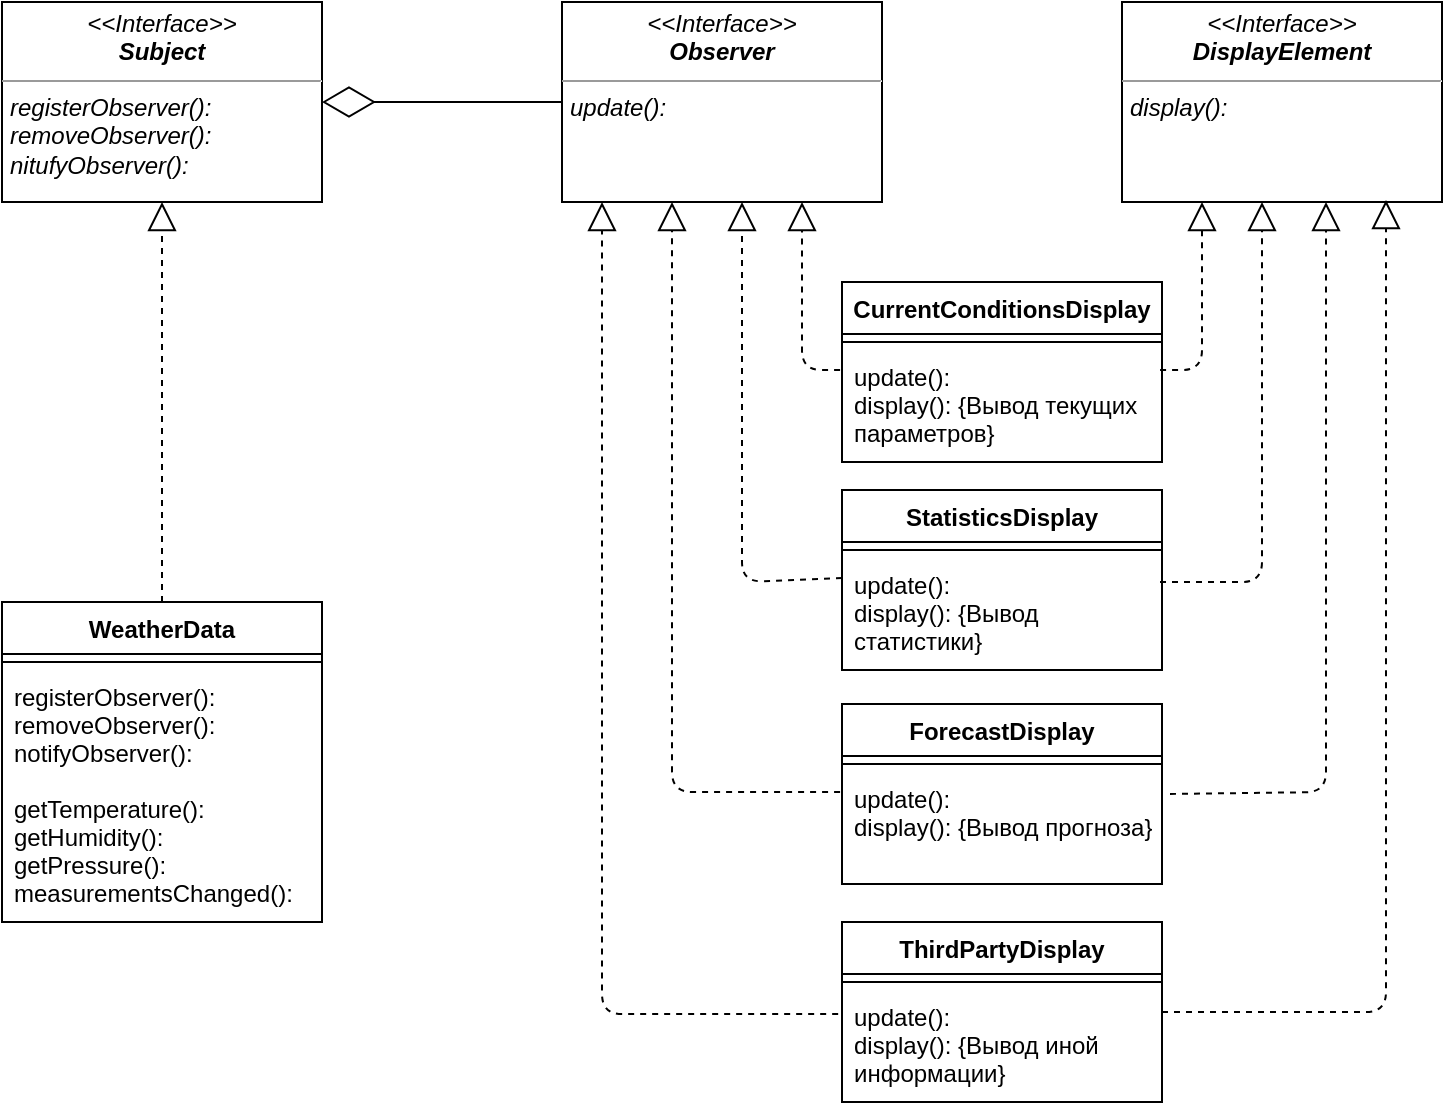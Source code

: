 <mxfile version="11.0.5" type="github"><diagram id="Im0hN4s91Ue4VrRXQH49" name="Page-1"><mxGraphModel dx="460" dy="793" grid="1" gridSize="10" guides="1" tooltips="1" connect="1" arrows="1" fold="1" page="1" pageScale="1" pageWidth="827" pageHeight="1169" math="0" shadow="0"><root><mxCell id="0"/><mxCell id="1" parent="0"/><mxCell id="SD8tj3Her-AM9PMI1ePa-1" value="WeatherData" style="swimlane;fontStyle=1;align=center;verticalAlign=top;childLayout=stackLayout;horizontal=1;startSize=26;horizontalStack=0;resizeParent=1;resizeParentMax=0;resizeLast=0;collapsible=1;marginBottom=0;" vertex="1" parent="1"><mxGeometry x="80" y="440" width="160" height="160" as="geometry"/></mxCell><mxCell id="SD8tj3Her-AM9PMI1ePa-3" value="" style="line;strokeWidth=1;fillColor=none;align=left;verticalAlign=middle;spacingTop=-1;spacingLeft=3;spacingRight=3;rotatable=0;labelPosition=right;points=[];portConstraint=eastwest;" vertex="1" parent="SD8tj3Her-AM9PMI1ePa-1"><mxGeometry y="26" width="160" height="8" as="geometry"/></mxCell><mxCell id="SD8tj3Her-AM9PMI1ePa-4" value="registerObserver():&#10;removeObserver():&#10;notifyObserver():&#10;&#10;getTemperature():&#10;getHumidity():&#10;getPressure():&#10;measurementsChanged():" style="text;strokeColor=none;fillColor=none;align=left;verticalAlign=top;spacingLeft=4;spacingRight=4;overflow=hidden;rotatable=0;points=[[0,0.5],[1,0.5]];portConstraint=eastwest;" vertex="1" parent="SD8tj3Her-AM9PMI1ePa-1"><mxGeometry y="34" width="160" height="126" as="geometry"/></mxCell><mxCell id="SD8tj3Her-AM9PMI1ePa-13" value="&lt;p style=&quot;margin: 0px ; margin-top: 4px ; text-align: center&quot;&gt;&lt;i&gt;&amp;lt;&amp;lt;Interface&amp;gt;&amp;gt;&lt;/i&gt;&lt;br&gt;&lt;i&gt;&lt;b&gt;Subject&lt;/b&gt;&lt;/i&gt;&lt;/p&gt;&lt;hr size=&quot;1&quot;&gt;&lt;p style=&quot;margin: 0px ; margin-left: 4px&quot;&gt;&lt;/p&gt;&lt;p style=&quot;margin: 0px ; margin-left: 4px&quot;&gt;&lt;i&gt;registerObserver():&lt;/i&gt;&lt;/p&gt;&lt;p style=&quot;margin: 0px ; margin-left: 4px&quot;&gt;&lt;i&gt;removeObserver():&lt;/i&gt;&lt;/p&gt;&lt;p style=&quot;margin: 0px ; margin-left: 4px&quot;&gt;&lt;i&gt;nitufyObserver():&lt;/i&gt;&lt;br&gt;&lt;br&gt;&lt;/p&gt;" style="verticalAlign=top;align=left;overflow=fill;fontSize=12;fontFamily=Helvetica;html=1;" vertex="1" parent="1"><mxGeometry x="80" y="140" width="160" height="100" as="geometry"/></mxCell><mxCell id="SD8tj3Her-AM9PMI1ePa-14" value="&lt;p style=&quot;margin: 0px ; margin-top: 4px ; text-align: center&quot;&gt;&lt;i&gt;&amp;lt;&amp;lt;Interface&amp;gt;&amp;gt;&lt;/i&gt;&lt;br&gt;&lt;b&gt;&lt;i&gt;Observer&lt;/i&gt;&lt;/b&gt;&lt;/p&gt;&lt;hr size=&quot;1&quot;&gt;&lt;p style=&quot;margin: 0px ; margin-left: 4px&quot;&gt;&lt;/p&gt;&lt;p style=&quot;margin: 0px ; margin-left: 4px&quot;&gt;&lt;i&gt;update():&lt;/i&gt;&lt;/p&gt;&lt;p style=&quot;margin: 0px ; margin-left: 4px&quot;&gt;&lt;br&gt;&lt;/p&gt;&lt;p style=&quot;margin: 0px ; margin-left: 4px&quot;&gt;&lt;br&gt;&lt;/p&gt;" style="verticalAlign=top;align=left;overflow=fill;fontSize=12;fontFamily=Helvetica;html=1;" vertex="1" parent="1"><mxGeometry x="360" y="140" width="160" height="100" as="geometry"/></mxCell><mxCell id="SD8tj3Her-AM9PMI1ePa-15" value="&lt;p style=&quot;margin: 0px ; margin-top: 4px ; text-align: center&quot;&gt;&lt;i&gt;&amp;lt;&amp;lt;Interface&amp;gt;&amp;gt;&lt;/i&gt;&lt;br&gt;&lt;b&gt;&lt;i&gt;DisplayElement&lt;/i&gt;&lt;/b&gt;&lt;/p&gt;&lt;hr size=&quot;1&quot;&gt;&lt;p style=&quot;margin: 0px ; margin-left: 4px&quot;&gt;&lt;/p&gt;&lt;p style=&quot;margin: 0px ; margin-left: 4px&quot;&gt;&lt;i&gt;display():&lt;/i&gt;&lt;/p&gt;&lt;p style=&quot;margin: 0px ; margin-left: 4px&quot;&gt;&lt;br&gt;&lt;/p&gt;&lt;p style=&quot;margin: 0px ; margin-left: 4px&quot;&gt;&lt;br&gt;&lt;/p&gt;" style="verticalAlign=top;align=left;overflow=fill;fontSize=12;fontFamily=Helvetica;html=1;" vertex="1" parent="1"><mxGeometry x="640" y="140" width="160" height="100" as="geometry"/></mxCell><mxCell id="SD8tj3Her-AM9PMI1ePa-16" value="CurrentConditionsDisplay" style="swimlane;fontStyle=1;align=center;verticalAlign=top;childLayout=stackLayout;horizontal=1;startSize=26;horizontalStack=0;resizeParent=1;resizeParentMax=0;resizeLast=0;collapsible=1;marginBottom=0;" vertex="1" parent="1"><mxGeometry x="500" y="280" width="160" height="90" as="geometry"/></mxCell><mxCell id="SD8tj3Her-AM9PMI1ePa-17" value="" style="line;strokeWidth=1;fillColor=none;align=left;verticalAlign=middle;spacingTop=-1;spacingLeft=3;spacingRight=3;rotatable=0;labelPosition=right;points=[];portConstraint=eastwest;" vertex="1" parent="SD8tj3Her-AM9PMI1ePa-16"><mxGeometry y="26" width="160" height="8" as="geometry"/></mxCell><mxCell id="SD8tj3Her-AM9PMI1ePa-18" value="update():&#10;display(): {Вывод текущих &#10;параметров}" style="text;strokeColor=none;fillColor=none;align=left;verticalAlign=top;spacingLeft=4;spacingRight=4;overflow=hidden;rotatable=0;points=[[0,0.5],[1,0.5]];portConstraint=eastwest;" vertex="1" parent="SD8tj3Her-AM9PMI1ePa-16"><mxGeometry y="34" width="160" height="56" as="geometry"/></mxCell><mxCell id="SD8tj3Her-AM9PMI1ePa-19" value="" style="endArrow=block;dashed=1;endFill=0;endSize=12;html=1;entryX=0.5;entryY=1;entryDx=0;entryDy=0;" edge="1" parent="1" source="SD8tj3Her-AM9PMI1ePa-1" target="SD8tj3Her-AM9PMI1ePa-13"><mxGeometry width="160" relative="1" as="geometry"><mxPoint x="80" y="620" as="sourcePoint"/><mxPoint x="240" y="620" as="targetPoint"/></mxGeometry></mxCell><mxCell id="SD8tj3Her-AM9PMI1ePa-20" value="" style="endArrow=diamondThin;endFill=0;endSize=24;html=1;exitX=0;exitY=0.5;exitDx=0;exitDy=0;entryX=1;entryY=0.5;entryDx=0;entryDy=0;" edge="1" parent="1" source="SD8tj3Her-AM9PMI1ePa-14" target="SD8tj3Her-AM9PMI1ePa-13"><mxGeometry width="160" relative="1" as="geometry"><mxPoint x="80" y="620" as="sourcePoint"/><mxPoint x="230" y="200" as="targetPoint"/></mxGeometry></mxCell><mxCell id="SD8tj3Her-AM9PMI1ePa-21" value="StatisticsDisplay" style="swimlane;fontStyle=1;align=center;verticalAlign=top;childLayout=stackLayout;horizontal=1;startSize=26;horizontalStack=0;resizeParent=1;resizeParentMax=0;resizeLast=0;collapsible=1;marginBottom=0;" vertex="1" parent="1"><mxGeometry x="500" y="384" width="160" height="90" as="geometry"/></mxCell><mxCell id="SD8tj3Her-AM9PMI1ePa-22" value="" style="line;strokeWidth=1;fillColor=none;align=left;verticalAlign=middle;spacingTop=-1;spacingLeft=3;spacingRight=3;rotatable=0;labelPosition=right;points=[];portConstraint=eastwest;" vertex="1" parent="SD8tj3Her-AM9PMI1ePa-21"><mxGeometry y="26" width="160" height="8" as="geometry"/></mxCell><mxCell id="SD8tj3Her-AM9PMI1ePa-23" value="update():&#10;display(): {Вывод &#10;статистики}" style="text;strokeColor=none;fillColor=none;align=left;verticalAlign=top;spacingLeft=4;spacingRight=4;overflow=hidden;rotatable=0;points=[[0,0.5],[1,0.5]];portConstraint=eastwest;" vertex="1" parent="SD8tj3Her-AM9PMI1ePa-21"><mxGeometry y="34" width="160" height="56" as="geometry"/></mxCell><mxCell id="SD8tj3Her-AM9PMI1ePa-24" value="ForecastDisplay" style="swimlane;fontStyle=1;align=center;verticalAlign=top;childLayout=stackLayout;horizontal=1;startSize=26;horizontalStack=0;resizeParent=1;resizeParentMax=0;resizeLast=0;collapsible=1;marginBottom=0;" vertex="1" parent="1"><mxGeometry x="500" y="491" width="160" height="90" as="geometry"/></mxCell><mxCell id="SD8tj3Her-AM9PMI1ePa-25" value="" style="line;strokeWidth=1;fillColor=none;align=left;verticalAlign=middle;spacingTop=-1;spacingLeft=3;spacingRight=3;rotatable=0;labelPosition=right;points=[];portConstraint=eastwest;" vertex="1" parent="SD8tj3Her-AM9PMI1ePa-24"><mxGeometry y="26" width="160" height="8" as="geometry"/></mxCell><mxCell id="SD8tj3Her-AM9PMI1ePa-26" value="update():&#10;display(): {Вывод прогноза}" style="text;strokeColor=none;fillColor=none;align=left;verticalAlign=top;spacingLeft=4;spacingRight=4;overflow=hidden;rotatable=0;points=[[0,0.5],[1,0.5]];portConstraint=eastwest;" vertex="1" parent="SD8tj3Her-AM9PMI1ePa-24"><mxGeometry y="34" width="160" height="56" as="geometry"/></mxCell><mxCell id="SD8tj3Her-AM9PMI1ePa-27" value="ThirdPartyDisplay" style="swimlane;fontStyle=1;align=center;verticalAlign=top;childLayout=stackLayout;horizontal=1;startSize=26;horizontalStack=0;resizeParent=1;resizeParentMax=0;resizeLast=0;collapsible=1;marginBottom=0;" vertex="1" parent="1"><mxGeometry x="500" y="600" width="160" height="90" as="geometry"/></mxCell><mxCell id="SD8tj3Her-AM9PMI1ePa-28" value="" style="line;strokeWidth=1;fillColor=none;align=left;verticalAlign=middle;spacingTop=-1;spacingLeft=3;spacingRight=3;rotatable=0;labelPosition=right;points=[];portConstraint=eastwest;" vertex="1" parent="SD8tj3Her-AM9PMI1ePa-27"><mxGeometry y="26" width="160" height="8" as="geometry"/></mxCell><mxCell id="SD8tj3Her-AM9PMI1ePa-29" value="update():&#10;display(): {Вывод иной &#10;информации}" style="text;strokeColor=none;fillColor=none;align=left;verticalAlign=top;spacingLeft=4;spacingRight=4;overflow=hidden;rotatable=0;points=[[0,0.5],[1,0.5]];portConstraint=eastwest;" vertex="1" parent="SD8tj3Her-AM9PMI1ePa-27"><mxGeometry y="34" width="160" height="56" as="geometry"/></mxCell><mxCell id="SD8tj3Her-AM9PMI1ePa-30" value="" style="endArrow=block;dashed=1;endFill=0;endSize=12;html=1;entryX=0.75;entryY=1;entryDx=0;entryDy=0;exitX=-0.006;exitY=0.179;exitDx=0;exitDy=0;exitPerimeter=0;" edge="1" parent="1" source="SD8tj3Her-AM9PMI1ePa-18" target="SD8tj3Her-AM9PMI1ePa-14"><mxGeometry width="160" relative="1" as="geometry"><mxPoint x="470" y="480" as="sourcePoint"/><mxPoint x="470" y="280" as="targetPoint"/><Array as="points"><mxPoint x="480" y="324"/></Array></mxGeometry></mxCell><mxCell id="SD8tj3Her-AM9PMI1ePa-31" value="" style="endArrow=block;dashed=1;endFill=0;endSize=12;html=1;entryX=0.75;entryY=1;entryDx=0;entryDy=0;exitX=0;exitY=0.179;exitDx=0;exitDy=0;exitPerimeter=0;" edge="1" parent="1" source="SD8tj3Her-AM9PMI1ePa-23"><mxGeometry width="160" relative="1" as="geometry"><mxPoint x="469.04" y="324.024" as="sourcePoint"/><mxPoint x="450" y="240" as="targetPoint"/><Array as="points"><mxPoint x="450" y="430"/></Array></mxGeometry></mxCell><mxCell id="SD8tj3Her-AM9PMI1ePa-32" value="" style="endArrow=block;dashed=1;endFill=0;endSize=12;html=1;entryX=0.75;entryY=1;entryDx=0;entryDy=0;exitX=-0.006;exitY=0.179;exitDx=0;exitDy=0;exitPerimeter=0;" edge="1" parent="1" source="SD8tj3Her-AM9PMI1ePa-26"><mxGeometry width="160" relative="1" as="geometry"><mxPoint x="465" y="428.024" as="sourcePoint"/><mxPoint x="415" y="240" as="targetPoint"/><Array as="points"><mxPoint x="415" y="535"/></Array></mxGeometry></mxCell><mxCell id="SD8tj3Her-AM9PMI1ePa-33" value="" style="endArrow=block;dashed=1;endFill=0;endSize=12;html=1;entryX=0.75;entryY=1;entryDx=0;entryDy=0;exitX=-0.012;exitY=0.214;exitDx=0;exitDy=0;exitPerimeter=0;" edge="1" parent="1" source="SD8tj3Her-AM9PMI1ePa-29"><mxGeometry width="160" relative="1" as="geometry"><mxPoint x="464.04" y="535.024" as="sourcePoint"/><mxPoint x="380" y="240" as="targetPoint"/><Array as="points"><mxPoint x="380" y="646"/></Array></mxGeometry></mxCell><mxCell id="SD8tj3Her-AM9PMI1ePa-34" value="" style="endArrow=block;dashed=1;endFill=0;endSize=12;html=1;entryX=0.75;entryY=1;entryDx=0;entryDy=0;exitX=0.994;exitY=0.179;exitDx=0;exitDy=0;exitPerimeter=0;" edge="1" parent="1" source="SD8tj3Her-AM9PMI1ePa-18"><mxGeometry width="160" relative="1" as="geometry"><mxPoint x="699.04" y="324.024" as="sourcePoint"/><mxPoint x="680" y="240" as="targetPoint"/><Array as="points"><mxPoint x="680" y="324"/></Array></mxGeometry></mxCell><mxCell id="SD8tj3Her-AM9PMI1ePa-35" value="" style="endArrow=block;dashed=1;endFill=0;endSize=12;html=1;entryX=0.75;entryY=1;entryDx=0;entryDy=0;" edge="1" parent="1"><mxGeometry width="160" relative="1" as="geometry"><mxPoint x="659" y="430" as="sourcePoint"/><mxPoint x="710" y="240" as="targetPoint"/><Array as="points"><mxPoint x="710" y="430"/></Array></mxGeometry></mxCell><mxCell id="SD8tj3Her-AM9PMI1ePa-36" value="" style="endArrow=block;dashed=1;endFill=0;endSize=12;html=1;entryX=0.75;entryY=1;entryDx=0;entryDy=0;exitX=1.025;exitY=0.196;exitDx=0;exitDy=0;exitPerimeter=0;" edge="1" parent="1" source="SD8tj3Her-AM9PMI1ePa-26"><mxGeometry width="160" relative="1" as="geometry"><mxPoint x="826.04" y="535.024" as="sourcePoint"/><mxPoint x="742" y="240" as="targetPoint"/><Array as="points"><mxPoint x="742" y="535"/></Array></mxGeometry></mxCell><mxCell id="SD8tj3Her-AM9PMI1ePa-37" value="" style="endArrow=block;dashed=1;endFill=0;endSize=12;html=1;entryX=0.75;entryY=1;entryDx=0;entryDy=0;" edge="1" parent="1"><mxGeometry width="160" relative="1" as="geometry"><mxPoint x="660" y="645" as="sourcePoint"/><mxPoint x="772" y="239" as="targetPoint"/><Array as="points"><mxPoint x="772" y="645"/></Array></mxGeometry></mxCell></root></mxGraphModel></diagram></mxfile>